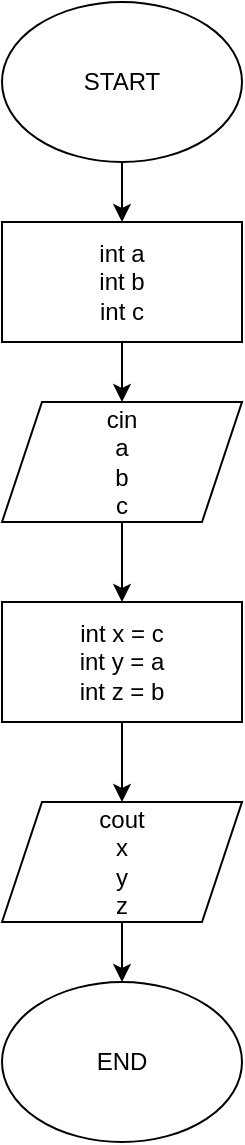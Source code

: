 <mxfile version="24.4.0" type="github">
  <diagram name="Page-1" id="g697KBSeD-NF1SQ0c4SG">
    <mxGraphModel dx="880" dy="468" grid="1" gridSize="10" guides="1" tooltips="1" connect="1" arrows="1" fold="1" page="1" pageScale="1" pageWidth="850" pageHeight="1100" math="0" shadow="0">
      <root>
        <mxCell id="0" />
        <mxCell id="1" parent="0" />
        <mxCell id="IfPHobxf0wOWgCMwBn-W-1" value="START" style="ellipse;whiteSpace=wrap;html=1;" vertex="1" parent="1">
          <mxGeometry x="40" y="40" width="120" height="80" as="geometry" />
        </mxCell>
        <mxCell id="IfPHobxf0wOWgCMwBn-W-2" value="" style="endArrow=classic;html=1;rounded=0;exitX=0.5;exitY=1;exitDx=0;exitDy=0;" edge="1" parent="1" source="IfPHobxf0wOWgCMwBn-W-1">
          <mxGeometry width="50" height="50" relative="1" as="geometry">
            <mxPoint x="400" y="170" as="sourcePoint" />
            <mxPoint x="100" y="150" as="targetPoint" />
          </mxGeometry>
        </mxCell>
        <mxCell id="IfPHobxf0wOWgCMwBn-W-3" value="int a&lt;div&gt;int b&lt;/div&gt;&lt;div&gt;int c&lt;/div&gt;" style="rounded=0;whiteSpace=wrap;html=1;" vertex="1" parent="1">
          <mxGeometry x="40" y="150" width="120" height="60" as="geometry" />
        </mxCell>
        <mxCell id="IfPHobxf0wOWgCMwBn-W-4" value="" style="endArrow=classic;html=1;rounded=0;exitX=0.5;exitY=1;exitDx=0;exitDy=0;" edge="1" parent="1" source="IfPHobxf0wOWgCMwBn-W-3">
          <mxGeometry width="50" height="50" relative="1" as="geometry">
            <mxPoint x="400" y="170" as="sourcePoint" />
            <mxPoint x="100" y="240" as="targetPoint" />
          </mxGeometry>
        </mxCell>
        <mxCell id="IfPHobxf0wOWgCMwBn-W-5" value="cin&lt;div&gt;a&lt;/div&gt;&lt;div&gt;b&lt;/div&gt;&lt;div&gt;c&lt;/div&gt;" style="shape=parallelogram;perimeter=parallelogramPerimeter;whiteSpace=wrap;html=1;fixedSize=1;" vertex="1" parent="1">
          <mxGeometry x="40" y="240" width="120" height="60" as="geometry" />
        </mxCell>
        <mxCell id="IfPHobxf0wOWgCMwBn-W-6" value="" style="endArrow=classic;html=1;rounded=0;exitX=0.5;exitY=1;exitDx=0;exitDy=0;" edge="1" parent="1" source="IfPHobxf0wOWgCMwBn-W-5">
          <mxGeometry width="50" height="50" relative="1" as="geometry">
            <mxPoint x="400" y="270" as="sourcePoint" />
            <mxPoint x="100" y="340" as="targetPoint" />
          </mxGeometry>
        </mxCell>
        <mxCell id="IfPHobxf0wOWgCMwBn-W-7" value="int x = c&lt;div&gt;int y = a&lt;/div&gt;&lt;div&gt;int z = b&lt;/div&gt;" style="rounded=0;whiteSpace=wrap;html=1;" vertex="1" parent="1">
          <mxGeometry x="40" y="340" width="120" height="60" as="geometry" />
        </mxCell>
        <mxCell id="IfPHobxf0wOWgCMwBn-W-8" value="" style="endArrow=classic;html=1;rounded=0;exitX=0.5;exitY=1;exitDx=0;exitDy=0;" edge="1" parent="1" source="IfPHobxf0wOWgCMwBn-W-7">
          <mxGeometry width="50" height="50" relative="1" as="geometry">
            <mxPoint x="400" y="470" as="sourcePoint" />
            <mxPoint x="100" y="440" as="targetPoint" />
          </mxGeometry>
        </mxCell>
        <mxCell id="IfPHobxf0wOWgCMwBn-W-9" value="cout&lt;div&gt;x&lt;/div&gt;&lt;div&gt;y&lt;/div&gt;&lt;div&gt;z&lt;/div&gt;" style="shape=parallelogram;perimeter=parallelogramPerimeter;whiteSpace=wrap;html=1;fixedSize=1;" vertex="1" parent="1">
          <mxGeometry x="40" y="440" width="120" height="60" as="geometry" />
        </mxCell>
        <mxCell id="IfPHobxf0wOWgCMwBn-W-10" value="" style="endArrow=classic;html=1;rounded=0;exitX=0.5;exitY=1;exitDx=0;exitDy=0;" edge="1" parent="1" source="IfPHobxf0wOWgCMwBn-W-9">
          <mxGeometry width="50" height="50" relative="1" as="geometry">
            <mxPoint x="400" y="470" as="sourcePoint" />
            <mxPoint x="100" y="530" as="targetPoint" />
          </mxGeometry>
        </mxCell>
        <mxCell id="IfPHobxf0wOWgCMwBn-W-11" value="END" style="ellipse;whiteSpace=wrap;html=1;" vertex="1" parent="1">
          <mxGeometry x="40" y="530" width="120" height="80" as="geometry" />
        </mxCell>
      </root>
    </mxGraphModel>
  </diagram>
</mxfile>
